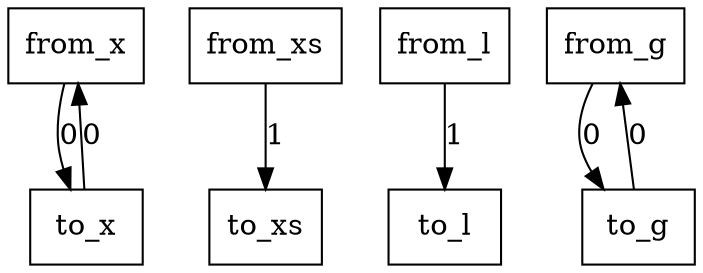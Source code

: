 digraph {
    graph [rankdir=TB
          ,bgcolor=transparent];
    node [shape=box
         ,fillcolor=white
         ,style=filled];
    0 [label=<from_x>];
    1 [label=<from_xs>];
    2 [label=<from_l>];
    3 [label=<from_g>];
    4 [label=<to_x>];
    5 [label=<to_xs>];
    6 [label=<to_l>];
    7 [label=<to_g>];
    0 -> 4 [label=0];
    1 -> 5 [label=1];
    2 -> 6 [label=1];
    3 -> 7 [label=0];
    4 -> 0 [label=0];
    7 -> 3 [label=0];
}